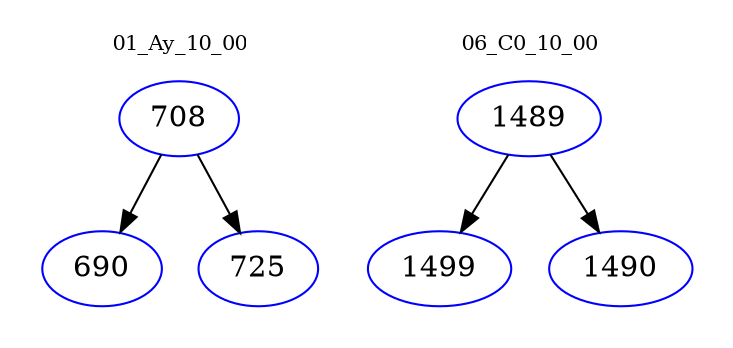 digraph{
subgraph cluster_0 {
color = white
label = "01_Ay_10_00";
fontsize=10;
T0_708 [label="708", color="blue"]
T0_708 -> T0_690 [color="black"]
T0_690 [label="690", color="blue"]
T0_708 -> T0_725 [color="black"]
T0_725 [label="725", color="blue"]
}
subgraph cluster_1 {
color = white
label = "06_C0_10_00";
fontsize=10;
T1_1489 [label="1489", color="blue"]
T1_1489 -> T1_1499 [color="black"]
T1_1499 [label="1499", color="blue"]
T1_1489 -> T1_1490 [color="black"]
T1_1490 [label="1490", color="blue"]
}
}
